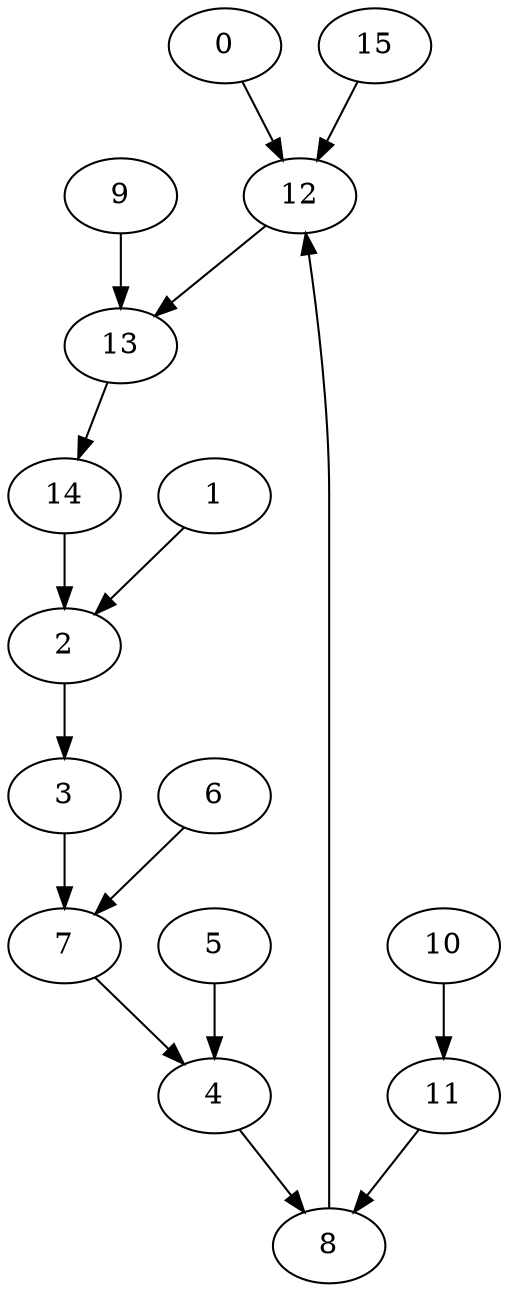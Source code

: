 digraph qLearn {
	0 -> 12;
	1 -> 2;
	2 -> 3;
	3 -> 7;
	4 -> 8;	
	5 -> 4;
	6 -> 7;
	7 -> 4;
	8 -> 12;
	9 -> 13;
	10 -> 11;
	11 -> 8;
	12 -> 13;
	13 -> 14;
	14 -> 2;
	15 -> 12;
 }
